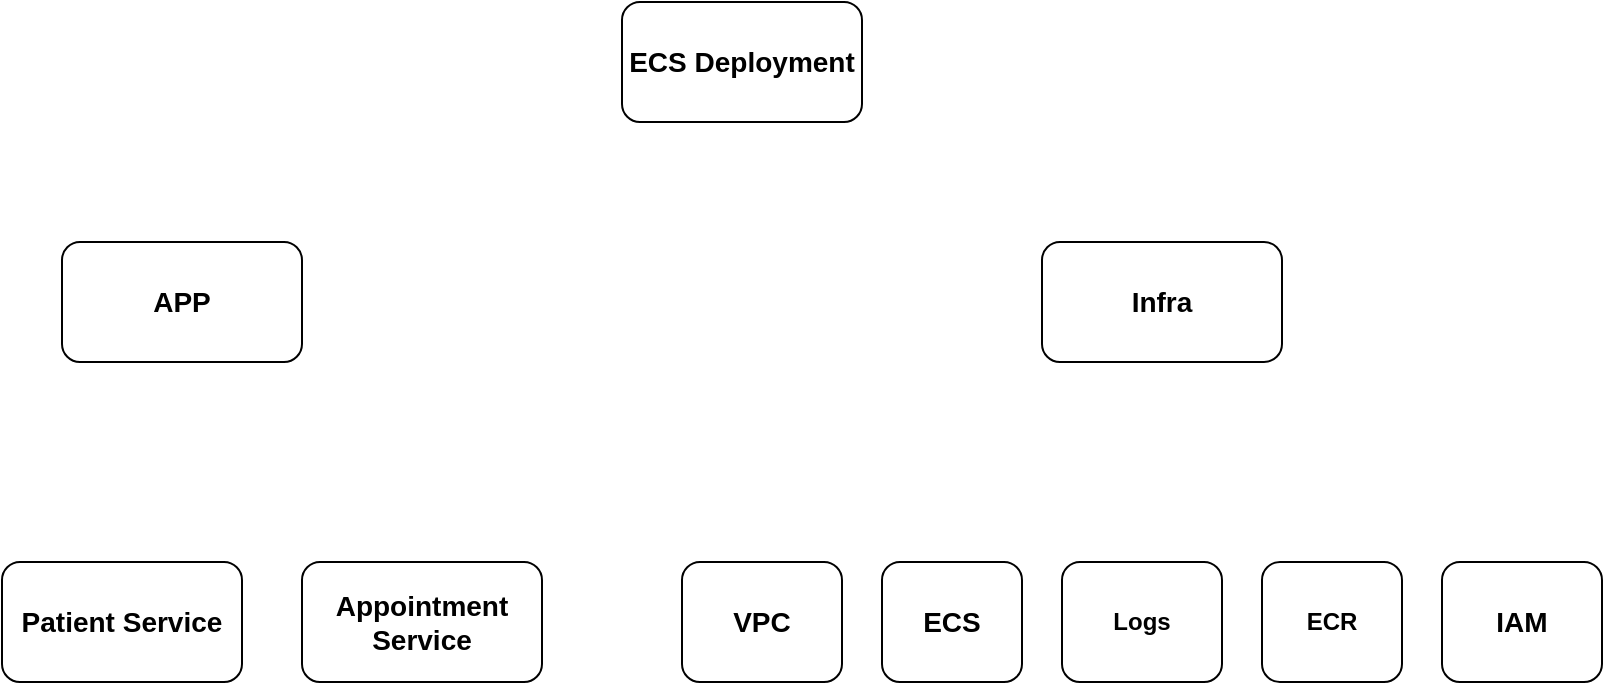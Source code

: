 <mxfile version="26.0.11">
  <diagram name="Page-1" id="Usqne9iZbDRm94zUr1NF">
    <mxGraphModel dx="1461" dy="641" grid="1" gridSize="10" guides="1" tooltips="1" connect="1" arrows="1" fold="1" page="1" pageScale="1" pageWidth="827" pageHeight="1169" math="0" shadow="0">
      <root>
        <mxCell id="0" />
        <mxCell id="1" parent="0" />
        <mxCell id="wZTDAbi01DV3whJdUChY-1" value="&lt;b&gt;&lt;font style=&quot;font-size: 14px;&quot;&gt;ECS Deployment&lt;/font&gt;&lt;/b&gt;" style="rounded=1;whiteSpace=wrap;html=1;" vertex="1" parent="1">
          <mxGeometry x="320" y="40" width="120" height="60" as="geometry" />
        </mxCell>
        <mxCell id="wZTDAbi01DV3whJdUChY-2" value="&lt;b&gt;&lt;font style=&quot;font-size: 14px;&quot;&gt;APP&lt;/font&gt;&lt;/b&gt;" style="rounded=1;whiteSpace=wrap;html=1;" vertex="1" parent="1">
          <mxGeometry x="40" y="160" width="120" height="60" as="geometry" />
        </mxCell>
        <mxCell id="wZTDAbi01DV3whJdUChY-3" value="&lt;b&gt;&lt;font style=&quot;font-size: 14px;&quot;&gt;Infra&lt;/font&gt;&lt;/b&gt;" style="rounded=1;whiteSpace=wrap;html=1;" vertex="1" parent="1">
          <mxGeometry x="530" y="160" width="120" height="60" as="geometry" />
        </mxCell>
        <mxCell id="wZTDAbi01DV3whJdUChY-4" value="&lt;b&gt;&lt;font style=&quot;font-size: 14px;&quot;&gt;Patient Service&lt;/font&gt;&lt;/b&gt;" style="rounded=1;whiteSpace=wrap;html=1;" vertex="1" parent="1">
          <mxGeometry x="10" y="320" width="120" height="60" as="geometry" />
        </mxCell>
        <mxCell id="wZTDAbi01DV3whJdUChY-5" value="&lt;b&gt;&lt;font style=&quot;font-size: 14px;&quot;&gt;Appointment Service&lt;/font&gt;&lt;/b&gt;" style="rounded=1;whiteSpace=wrap;html=1;" vertex="1" parent="1">
          <mxGeometry x="160" y="320" width="120" height="60" as="geometry" />
        </mxCell>
        <mxCell id="wZTDAbi01DV3whJdUChY-6" value="&lt;b&gt;&lt;font style=&quot;font-size: 14px;&quot;&gt;VPC&lt;/font&gt;&lt;/b&gt;" style="rounded=1;whiteSpace=wrap;html=1;" vertex="1" parent="1">
          <mxGeometry x="350" y="320" width="80" height="60" as="geometry" />
        </mxCell>
        <mxCell id="wZTDAbi01DV3whJdUChY-7" value="&lt;b&gt;&lt;font style=&quot;font-size: 14px;&quot;&gt;ECS&lt;/font&gt;&lt;/b&gt;" style="rounded=1;whiteSpace=wrap;html=1;" vertex="1" parent="1">
          <mxGeometry x="450" y="320" width="70" height="60" as="geometry" />
        </mxCell>
        <mxCell id="wZTDAbi01DV3whJdUChY-8" value="&lt;b&gt;Logs&lt;/b&gt;" style="rounded=1;whiteSpace=wrap;html=1;" vertex="1" parent="1">
          <mxGeometry x="540" y="320" width="80" height="60" as="geometry" />
        </mxCell>
        <mxCell id="wZTDAbi01DV3whJdUChY-9" value="&lt;b&gt;ECR&lt;/b&gt;" style="rounded=1;whiteSpace=wrap;html=1;" vertex="1" parent="1">
          <mxGeometry x="640" y="320" width="70" height="60" as="geometry" />
        </mxCell>
        <mxCell id="wZTDAbi01DV3whJdUChY-10" value="&lt;b&gt;&lt;font style=&quot;font-size: 14px;&quot;&gt;IAM&lt;/font&gt;&lt;/b&gt;" style="rounded=1;whiteSpace=wrap;html=1;" vertex="1" parent="1">
          <mxGeometry x="730" y="320" width="80" height="60" as="geometry" />
        </mxCell>
      </root>
    </mxGraphModel>
  </diagram>
</mxfile>
